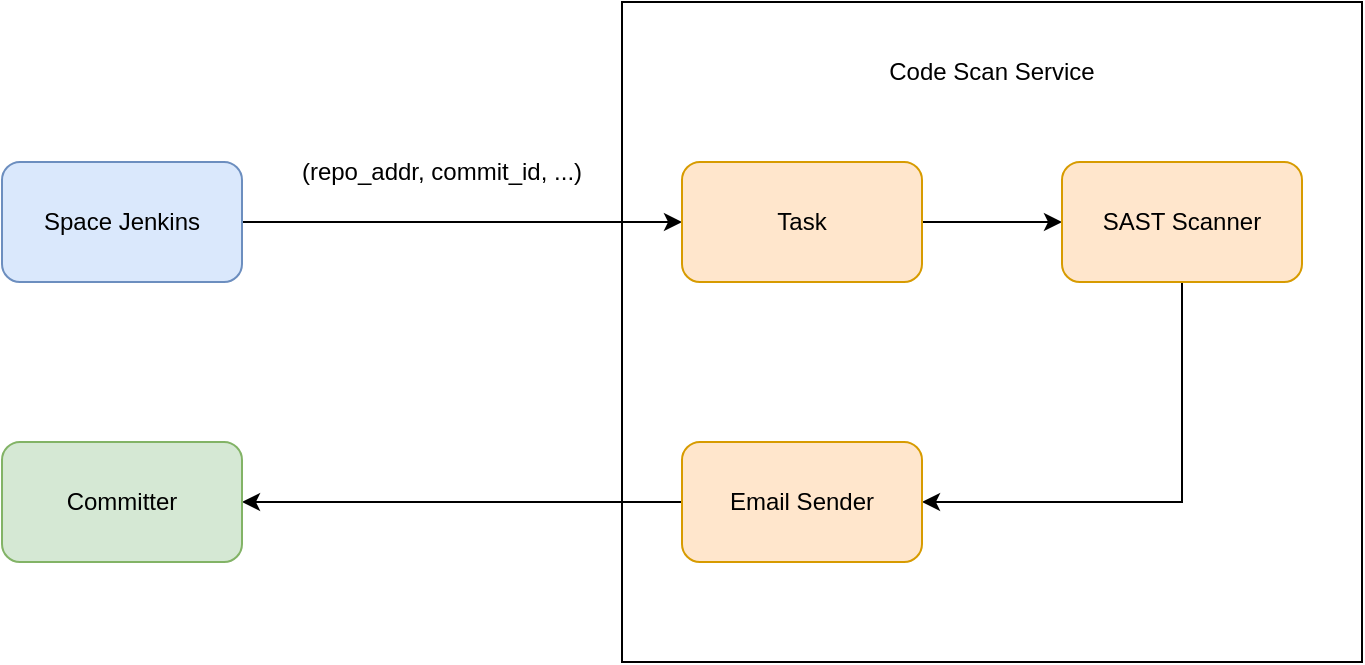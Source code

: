 <mxfile version="21.7.2" type="github">
  <diagram name="第 1 页" id="2MmGTxQ1Dcn6B8rSR8ZZ">
    <mxGraphModel dx="1076" dy="595" grid="1" gridSize="10" guides="1" tooltips="1" connect="1" arrows="1" fold="1" page="1" pageScale="1" pageWidth="827" pageHeight="1169" math="0" shadow="0">
      <root>
        <mxCell id="0" />
        <mxCell id="1" parent="0" />
        <mxCell id="rRF4Ga6wsScSnT-rY39V-12" value="" style="rounded=0;whiteSpace=wrap;html=1;" vertex="1" parent="1">
          <mxGeometry x="460" y="230" width="370" height="330" as="geometry" />
        </mxCell>
        <mxCell id="rRF4Ga6wsScSnT-rY39V-5" style="edgeStyle=orthogonalEdgeStyle;rounded=0;orthogonalLoop=1;jettySize=auto;html=1;entryX=0;entryY=0.5;entryDx=0;entryDy=0;" edge="1" parent="1" source="rRF4Ga6wsScSnT-rY39V-1" target="rRF4Ga6wsScSnT-rY39V-2">
          <mxGeometry relative="1" as="geometry" />
        </mxCell>
        <mxCell id="rRF4Ga6wsScSnT-rY39V-1" value="Space Jenkins" style="rounded=1;whiteSpace=wrap;html=1;fillColor=#dae8fc;strokeColor=#6c8ebf;" vertex="1" parent="1">
          <mxGeometry x="150" y="310" width="120" height="60" as="geometry" />
        </mxCell>
        <mxCell id="rRF4Ga6wsScSnT-rY39V-9" style="edgeStyle=orthogonalEdgeStyle;rounded=0;orthogonalLoop=1;jettySize=auto;html=1;entryX=0;entryY=0.5;entryDx=0;entryDy=0;" edge="1" parent="1" source="rRF4Ga6wsScSnT-rY39V-2" target="rRF4Ga6wsScSnT-rY39V-6">
          <mxGeometry relative="1" as="geometry" />
        </mxCell>
        <mxCell id="rRF4Ga6wsScSnT-rY39V-2" value="Task" style="rounded=1;whiteSpace=wrap;html=1;fillColor=#ffe6cc;strokeColor=#d79b00;" vertex="1" parent="1">
          <mxGeometry x="490" y="310" width="120" height="60" as="geometry" />
        </mxCell>
        <mxCell id="rRF4Ga6wsScSnT-rY39V-3" value="(repo_addr, commit_id, ...)" style="text;html=1;strokeColor=none;fillColor=none;align=center;verticalAlign=middle;whiteSpace=wrap;rounded=0;" vertex="1" parent="1">
          <mxGeometry x="270" y="300" width="200" height="30" as="geometry" />
        </mxCell>
        <mxCell id="rRF4Ga6wsScSnT-rY39V-10" style="edgeStyle=orthogonalEdgeStyle;rounded=0;orthogonalLoop=1;jettySize=auto;html=1;entryX=1;entryY=0.5;entryDx=0;entryDy=0;" edge="1" parent="1" source="rRF4Ga6wsScSnT-rY39V-6" target="rRF4Ga6wsScSnT-rY39V-7">
          <mxGeometry relative="1" as="geometry">
            <Array as="points">
              <mxPoint x="740" y="480" />
            </Array>
          </mxGeometry>
        </mxCell>
        <mxCell id="rRF4Ga6wsScSnT-rY39V-6" value="SAST Scanner" style="rounded=1;whiteSpace=wrap;html=1;fillColor=#ffe6cc;strokeColor=#d79b00;" vertex="1" parent="1">
          <mxGeometry x="680" y="310" width="120" height="60" as="geometry" />
        </mxCell>
        <mxCell id="rRF4Ga6wsScSnT-rY39V-11" style="edgeStyle=orthogonalEdgeStyle;rounded=0;orthogonalLoop=1;jettySize=auto;html=1;" edge="1" parent="1" source="rRF4Ga6wsScSnT-rY39V-7" target="rRF4Ga6wsScSnT-rY39V-8">
          <mxGeometry relative="1" as="geometry" />
        </mxCell>
        <mxCell id="rRF4Ga6wsScSnT-rY39V-7" value="Email Sender" style="rounded=1;whiteSpace=wrap;html=1;fillColor=#ffe6cc;strokeColor=#d79b00;" vertex="1" parent="1">
          <mxGeometry x="490" y="450" width="120" height="60" as="geometry" />
        </mxCell>
        <mxCell id="rRF4Ga6wsScSnT-rY39V-8" value="Committer" style="rounded=1;whiteSpace=wrap;html=1;fillColor=#d5e8d4;strokeColor=#82b366;" vertex="1" parent="1">
          <mxGeometry x="150" y="450" width="120" height="60" as="geometry" />
        </mxCell>
        <mxCell id="rRF4Ga6wsScSnT-rY39V-13" value="Code Scan Service" style="text;html=1;strokeColor=none;fillColor=none;align=center;verticalAlign=middle;whiteSpace=wrap;rounded=0;" vertex="1" parent="1">
          <mxGeometry x="570" y="250" width="150" height="30" as="geometry" />
        </mxCell>
      </root>
    </mxGraphModel>
  </diagram>
</mxfile>
